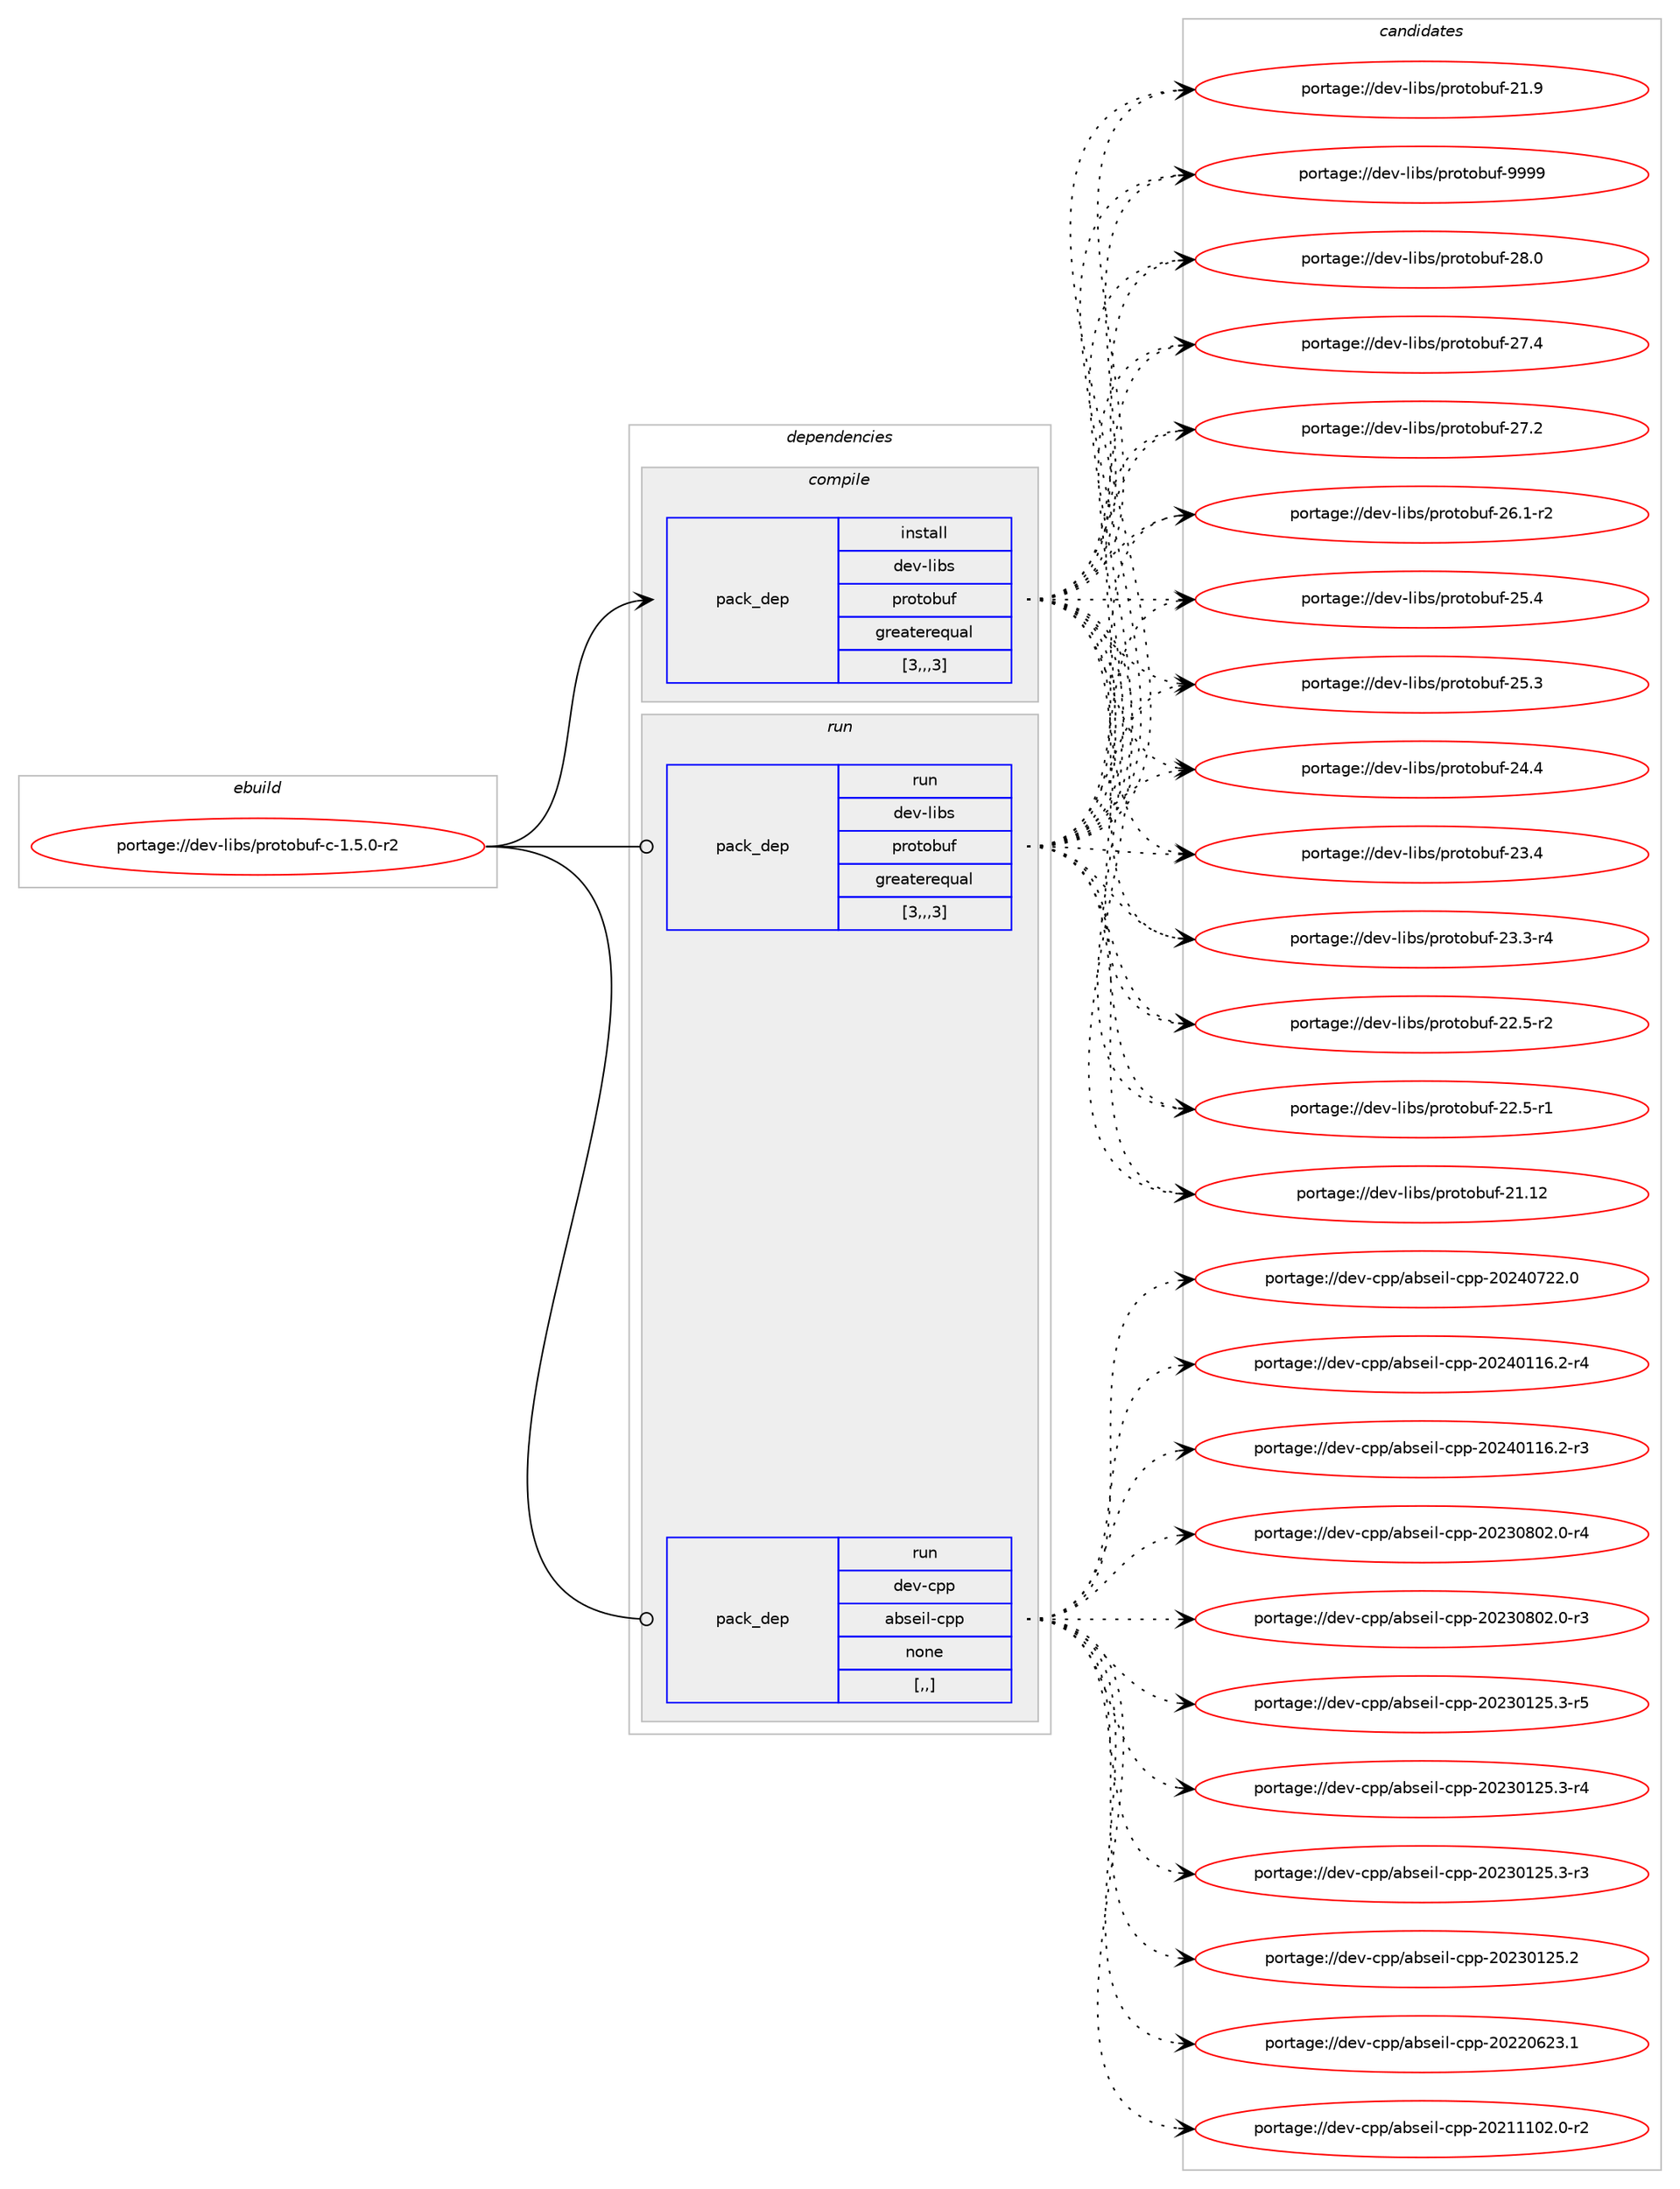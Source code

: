 digraph prolog {

# *************
# Graph options
# *************

newrank=true;
concentrate=true;
compound=true;
graph [rankdir=LR,fontname=Helvetica,fontsize=10,ranksep=1.5];#, ranksep=2.5, nodesep=0.2];
edge  [arrowhead=vee];
node  [fontname=Helvetica,fontsize=10];

# **********
# The ebuild
# **********

subgraph cluster_leftcol {
color=gray;
label=<<i>ebuild</i>>;
id [label="portage://dev-libs/protobuf-c-1.5.0-r2", color=red, width=4, href="../dev-libs/protobuf-c-1.5.0-r2.svg"];
}

# ****************
# The dependencies
# ****************

subgraph cluster_midcol {
color=gray;
label=<<i>dependencies</i>>;
subgraph cluster_compile {
fillcolor="#eeeeee";
style=filled;
label=<<i>compile</i>>;
subgraph pack444666 {
dependency607627 [label=<<TABLE BORDER="0" CELLBORDER="1" CELLSPACING="0" CELLPADDING="4" WIDTH="220"><TR><TD ROWSPAN="6" CELLPADDING="30">pack_dep</TD></TR><TR><TD WIDTH="110">install</TD></TR><TR><TD>dev-libs</TD></TR><TR><TD>protobuf</TD></TR><TR><TD>greaterequal</TD></TR><TR><TD>[3,,,3]</TD></TR></TABLE>>, shape=none, color=blue];
}
id:e -> dependency607627:w [weight=20,style="solid",arrowhead="vee"];
}
subgraph cluster_compileandrun {
fillcolor="#eeeeee";
style=filled;
label=<<i>compile and run</i>>;
}
subgraph cluster_run {
fillcolor="#eeeeee";
style=filled;
label=<<i>run</i>>;
subgraph pack444667 {
dependency607628 [label=<<TABLE BORDER="0" CELLBORDER="1" CELLSPACING="0" CELLPADDING="4" WIDTH="220"><TR><TD ROWSPAN="6" CELLPADDING="30">pack_dep</TD></TR><TR><TD WIDTH="110">run</TD></TR><TR><TD>dev-cpp</TD></TR><TR><TD>abseil-cpp</TD></TR><TR><TD>none</TD></TR><TR><TD>[,,]</TD></TR></TABLE>>, shape=none, color=blue];
}
id:e -> dependency607628:w [weight=20,style="solid",arrowhead="odot"];
subgraph pack444668 {
dependency607629 [label=<<TABLE BORDER="0" CELLBORDER="1" CELLSPACING="0" CELLPADDING="4" WIDTH="220"><TR><TD ROWSPAN="6" CELLPADDING="30">pack_dep</TD></TR><TR><TD WIDTH="110">run</TD></TR><TR><TD>dev-libs</TD></TR><TR><TD>protobuf</TD></TR><TR><TD>greaterequal</TD></TR><TR><TD>[3,,,3]</TD></TR></TABLE>>, shape=none, color=blue];
}
id:e -> dependency607629:w [weight=20,style="solid",arrowhead="odot"];
}
}

# **************
# The candidates
# **************

subgraph cluster_choices {
rank=same;
color=gray;
label=<<i>candidates</i>>;

subgraph choice444666 {
color=black;
nodesep=1;
choice100101118451081059811547112114111116111981171024557575757 [label="portage://dev-libs/protobuf-9999", color=red, width=4,href="../dev-libs/protobuf-9999.svg"];
choice100101118451081059811547112114111116111981171024550564648 [label="portage://dev-libs/protobuf-28.0", color=red, width=4,href="../dev-libs/protobuf-28.0.svg"];
choice100101118451081059811547112114111116111981171024550554652 [label="portage://dev-libs/protobuf-27.4", color=red, width=4,href="../dev-libs/protobuf-27.4.svg"];
choice100101118451081059811547112114111116111981171024550554650 [label="portage://dev-libs/protobuf-27.2", color=red, width=4,href="../dev-libs/protobuf-27.2.svg"];
choice1001011184510810598115471121141111161119811710245505446494511450 [label="portage://dev-libs/protobuf-26.1-r2", color=red, width=4,href="../dev-libs/protobuf-26.1-r2.svg"];
choice100101118451081059811547112114111116111981171024550534652 [label="portage://dev-libs/protobuf-25.4", color=red, width=4,href="../dev-libs/protobuf-25.4.svg"];
choice100101118451081059811547112114111116111981171024550534651 [label="portage://dev-libs/protobuf-25.3", color=red, width=4,href="../dev-libs/protobuf-25.3.svg"];
choice100101118451081059811547112114111116111981171024550524652 [label="portage://dev-libs/protobuf-24.4", color=red, width=4,href="../dev-libs/protobuf-24.4.svg"];
choice100101118451081059811547112114111116111981171024550514652 [label="portage://dev-libs/protobuf-23.4", color=red, width=4,href="../dev-libs/protobuf-23.4.svg"];
choice1001011184510810598115471121141111161119811710245505146514511452 [label="portage://dev-libs/protobuf-23.3-r4", color=red, width=4,href="../dev-libs/protobuf-23.3-r4.svg"];
choice1001011184510810598115471121141111161119811710245505046534511450 [label="portage://dev-libs/protobuf-22.5-r2", color=red, width=4,href="../dev-libs/protobuf-22.5-r2.svg"];
choice1001011184510810598115471121141111161119811710245505046534511449 [label="portage://dev-libs/protobuf-22.5-r1", color=red, width=4,href="../dev-libs/protobuf-22.5-r1.svg"];
choice10010111845108105981154711211411111611198117102455049464950 [label="portage://dev-libs/protobuf-21.12", color=red, width=4,href="../dev-libs/protobuf-21.12.svg"];
choice100101118451081059811547112114111116111981171024550494657 [label="portage://dev-libs/protobuf-21.9", color=red, width=4,href="../dev-libs/protobuf-21.9.svg"];
dependency607627:e -> choice100101118451081059811547112114111116111981171024557575757:w [style=dotted,weight="100"];
dependency607627:e -> choice100101118451081059811547112114111116111981171024550564648:w [style=dotted,weight="100"];
dependency607627:e -> choice100101118451081059811547112114111116111981171024550554652:w [style=dotted,weight="100"];
dependency607627:e -> choice100101118451081059811547112114111116111981171024550554650:w [style=dotted,weight="100"];
dependency607627:e -> choice1001011184510810598115471121141111161119811710245505446494511450:w [style=dotted,weight="100"];
dependency607627:e -> choice100101118451081059811547112114111116111981171024550534652:w [style=dotted,weight="100"];
dependency607627:e -> choice100101118451081059811547112114111116111981171024550534651:w [style=dotted,weight="100"];
dependency607627:e -> choice100101118451081059811547112114111116111981171024550524652:w [style=dotted,weight="100"];
dependency607627:e -> choice100101118451081059811547112114111116111981171024550514652:w [style=dotted,weight="100"];
dependency607627:e -> choice1001011184510810598115471121141111161119811710245505146514511452:w [style=dotted,weight="100"];
dependency607627:e -> choice1001011184510810598115471121141111161119811710245505046534511450:w [style=dotted,weight="100"];
dependency607627:e -> choice1001011184510810598115471121141111161119811710245505046534511449:w [style=dotted,weight="100"];
dependency607627:e -> choice10010111845108105981154711211411111611198117102455049464950:w [style=dotted,weight="100"];
dependency607627:e -> choice100101118451081059811547112114111116111981171024550494657:w [style=dotted,weight="100"];
}
subgraph choice444667 {
color=black;
nodesep=1;
choice100101118459911211247979811510110510845991121124550485052485550504648 [label="portage://dev-cpp/abseil-cpp-20240722.0", color=red, width=4,href="../dev-cpp/abseil-cpp-20240722.0.svg"];
choice1001011184599112112479798115101105108459911211245504850524849495446504511452 [label="portage://dev-cpp/abseil-cpp-20240116.2-r4", color=red, width=4,href="../dev-cpp/abseil-cpp-20240116.2-r4.svg"];
choice1001011184599112112479798115101105108459911211245504850524849495446504511451 [label="portage://dev-cpp/abseil-cpp-20240116.2-r3", color=red, width=4,href="../dev-cpp/abseil-cpp-20240116.2-r3.svg"];
choice1001011184599112112479798115101105108459911211245504850514856485046484511452 [label="portage://dev-cpp/abseil-cpp-20230802.0-r4", color=red, width=4,href="../dev-cpp/abseil-cpp-20230802.0-r4.svg"];
choice1001011184599112112479798115101105108459911211245504850514856485046484511451 [label="portage://dev-cpp/abseil-cpp-20230802.0-r3", color=red, width=4,href="../dev-cpp/abseil-cpp-20230802.0-r3.svg"];
choice1001011184599112112479798115101105108459911211245504850514849505346514511453 [label="portage://dev-cpp/abseil-cpp-20230125.3-r5", color=red, width=4,href="../dev-cpp/abseil-cpp-20230125.3-r5.svg"];
choice1001011184599112112479798115101105108459911211245504850514849505346514511452 [label="portage://dev-cpp/abseil-cpp-20230125.3-r4", color=red, width=4,href="../dev-cpp/abseil-cpp-20230125.3-r4.svg"];
choice1001011184599112112479798115101105108459911211245504850514849505346514511451 [label="portage://dev-cpp/abseil-cpp-20230125.3-r3", color=red, width=4,href="../dev-cpp/abseil-cpp-20230125.3-r3.svg"];
choice100101118459911211247979811510110510845991121124550485051484950534650 [label="portage://dev-cpp/abseil-cpp-20230125.2", color=red, width=4,href="../dev-cpp/abseil-cpp-20230125.2.svg"];
choice100101118459911211247979811510110510845991121124550485050485450514649 [label="portage://dev-cpp/abseil-cpp-20220623.1", color=red, width=4,href="../dev-cpp/abseil-cpp-20220623.1.svg"];
choice1001011184599112112479798115101105108459911211245504850494949485046484511450 [label="portage://dev-cpp/abseil-cpp-20211102.0-r2", color=red, width=4,href="../dev-cpp/abseil-cpp-20211102.0-r2.svg"];
dependency607628:e -> choice100101118459911211247979811510110510845991121124550485052485550504648:w [style=dotted,weight="100"];
dependency607628:e -> choice1001011184599112112479798115101105108459911211245504850524849495446504511452:w [style=dotted,weight="100"];
dependency607628:e -> choice1001011184599112112479798115101105108459911211245504850524849495446504511451:w [style=dotted,weight="100"];
dependency607628:e -> choice1001011184599112112479798115101105108459911211245504850514856485046484511452:w [style=dotted,weight="100"];
dependency607628:e -> choice1001011184599112112479798115101105108459911211245504850514856485046484511451:w [style=dotted,weight="100"];
dependency607628:e -> choice1001011184599112112479798115101105108459911211245504850514849505346514511453:w [style=dotted,weight="100"];
dependency607628:e -> choice1001011184599112112479798115101105108459911211245504850514849505346514511452:w [style=dotted,weight="100"];
dependency607628:e -> choice1001011184599112112479798115101105108459911211245504850514849505346514511451:w [style=dotted,weight="100"];
dependency607628:e -> choice100101118459911211247979811510110510845991121124550485051484950534650:w [style=dotted,weight="100"];
dependency607628:e -> choice100101118459911211247979811510110510845991121124550485050485450514649:w [style=dotted,weight="100"];
dependency607628:e -> choice1001011184599112112479798115101105108459911211245504850494949485046484511450:w [style=dotted,weight="100"];
}
subgraph choice444668 {
color=black;
nodesep=1;
choice100101118451081059811547112114111116111981171024557575757 [label="portage://dev-libs/protobuf-9999", color=red, width=4,href="../dev-libs/protobuf-9999.svg"];
choice100101118451081059811547112114111116111981171024550564648 [label="portage://dev-libs/protobuf-28.0", color=red, width=4,href="../dev-libs/protobuf-28.0.svg"];
choice100101118451081059811547112114111116111981171024550554652 [label="portage://dev-libs/protobuf-27.4", color=red, width=4,href="../dev-libs/protobuf-27.4.svg"];
choice100101118451081059811547112114111116111981171024550554650 [label="portage://dev-libs/protobuf-27.2", color=red, width=4,href="../dev-libs/protobuf-27.2.svg"];
choice1001011184510810598115471121141111161119811710245505446494511450 [label="portage://dev-libs/protobuf-26.1-r2", color=red, width=4,href="../dev-libs/protobuf-26.1-r2.svg"];
choice100101118451081059811547112114111116111981171024550534652 [label="portage://dev-libs/protobuf-25.4", color=red, width=4,href="../dev-libs/protobuf-25.4.svg"];
choice100101118451081059811547112114111116111981171024550534651 [label="portage://dev-libs/protobuf-25.3", color=red, width=4,href="../dev-libs/protobuf-25.3.svg"];
choice100101118451081059811547112114111116111981171024550524652 [label="portage://dev-libs/protobuf-24.4", color=red, width=4,href="../dev-libs/protobuf-24.4.svg"];
choice100101118451081059811547112114111116111981171024550514652 [label="portage://dev-libs/protobuf-23.4", color=red, width=4,href="../dev-libs/protobuf-23.4.svg"];
choice1001011184510810598115471121141111161119811710245505146514511452 [label="portage://dev-libs/protobuf-23.3-r4", color=red, width=4,href="../dev-libs/protobuf-23.3-r4.svg"];
choice1001011184510810598115471121141111161119811710245505046534511450 [label="portage://dev-libs/protobuf-22.5-r2", color=red, width=4,href="../dev-libs/protobuf-22.5-r2.svg"];
choice1001011184510810598115471121141111161119811710245505046534511449 [label="portage://dev-libs/protobuf-22.5-r1", color=red, width=4,href="../dev-libs/protobuf-22.5-r1.svg"];
choice10010111845108105981154711211411111611198117102455049464950 [label="portage://dev-libs/protobuf-21.12", color=red, width=4,href="../dev-libs/protobuf-21.12.svg"];
choice100101118451081059811547112114111116111981171024550494657 [label="portage://dev-libs/protobuf-21.9", color=red, width=4,href="../dev-libs/protobuf-21.9.svg"];
dependency607629:e -> choice100101118451081059811547112114111116111981171024557575757:w [style=dotted,weight="100"];
dependency607629:e -> choice100101118451081059811547112114111116111981171024550564648:w [style=dotted,weight="100"];
dependency607629:e -> choice100101118451081059811547112114111116111981171024550554652:w [style=dotted,weight="100"];
dependency607629:e -> choice100101118451081059811547112114111116111981171024550554650:w [style=dotted,weight="100"];
dependency607629:e -> choice1001011184510810598115471121141111161119811710245505446494511450:w [style=dotted,weight="100"];
dependency607629:e -> choice100101118451081059811547112114111116111981171024550534652:w [style=dotted,weight="100"];
dependency607629:e -> choice100101118451081059811547112114111116111981171024550534651:w [style=dotted,weight="100"];
dependency607629:e -> choice100101118451081059811547112114111116111981171024550524652:w [style=dotted,weight="100"];
dependency607629:e -> choice100101118451081059811547112114111116111981171024550514652:w [style=dotted,weight="100"];
dependency607629:e -> choice1001011184510810598115471121141111161119811710245505146514511452:w [style=dotted,weight="100"];
dependency607629:e -> choice1001011184510810598115471121141111161119811710245505046534511450:w [style=dotted,weight="100"];
dependency607629:e -> choice1001011184510810598115471121141111161119811710245505046534511449:w [style=dotted,weight="100"];
dependency607629:e -> choice10010111845108105981154711211411111611198117102455049464950:w [style=dotted,weight="100"];
dependency607629:e -> choice100101118451081059811547112114111116111981171024550494657:w [style=dotted,weight="100"];
}
}

}
